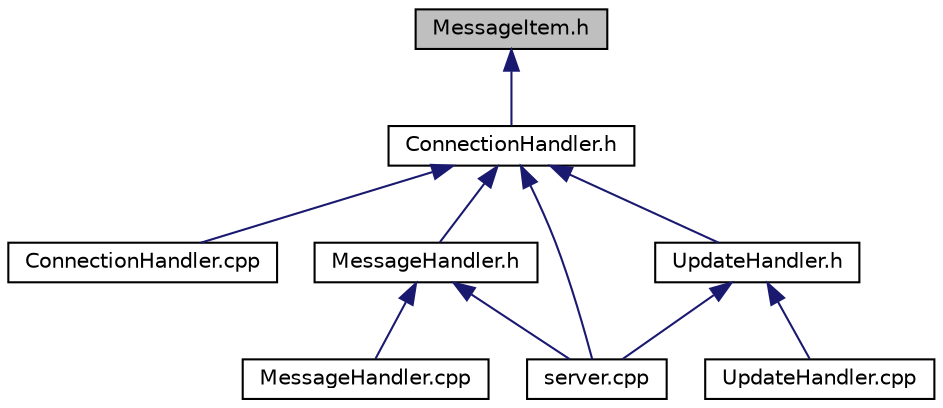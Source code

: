 digraph "MessageItem.h"
{
  edge [fontname="Helvetica",fontsize="10",labelfontname="Helvetica",labelfontsize="10"];
  node [fontname="Helvetica",fontsize="10",shape=record];
  Node1 [label="MessageItem.h",height=0.2,width=0.4,color="black", fillcolor="grey75", style="filled", fontcolor="black"];
  Node1 -> Node2 [dir="back",color="midnightblue",fontsize="10",style="solid"];
  Node2 [label="ConnectionHandler.h",height=0.2,width=0.4,color="black", fillcolor="white", style="filled",URL="$ConnectionHandler_8h.html"];
  Node2 -> Node3 [dir="back",color="midnightblue",fontsize="10",style="solid"];
  Node3 [label="ConnectionHandler.cpp",height=0.2,width=0.4,color="black", fillcolor="white", style="filled",URL="$ConnectionHandler_8cpp.html"];
  Node2 -> Node4 [dir="back",color="midnightblue",fontsize="10",style="solid"];
  Node4 [label="MessageHandler.h",height=0.2,width=0.4,color="black", fillcolor="white", style="filled",URL="$MessageHandler_8h.html"];
  Node4 -> Node5 [dir="back",color="midnightblue",fontsize="10",style="solid"];
  Node5 [label="MessageHandler.cpp",height=0.2,width=0.4,color="black", fillcolor="white", style="filled",URL="$MessageHandler_8cpp.html"];
  Node4 -> Node6 [dir="back",color="midnightblue",fontsize="10",style="solid"];
  Node6 [label="server.cpp",height=0.2,width=0.4,color="black", fillcolor="white", style="filled",URL="$server_8cpp.html"];
  Node2 -> Node6 [dir="back",color="midnightblue",fontsize="10",style="solid"];
  Node2 -> Node7 [dir="back",color="midnightblue",fontsize="10",style="solid"];
  Node7 [label="UpdateHandler.h",height=0.2,width=0.4,color="black", fillcolor="white", style="filled",URL="$UpdateHandler_8h.html"];
  Node7 -> Node6 [dir="back",color="midnightblue",fontsize="10",style="solid"];
  Node7 -> Node8 [dir="back",color="midnightblue",fontsize="10",style="solid"];
  Node8 [label="UpdateHandler.cpp",height=0.2,width=0.4,color="black", fillcolor="white", style="filled",URL="$UpdateHandler_8cpp.html"];
}
